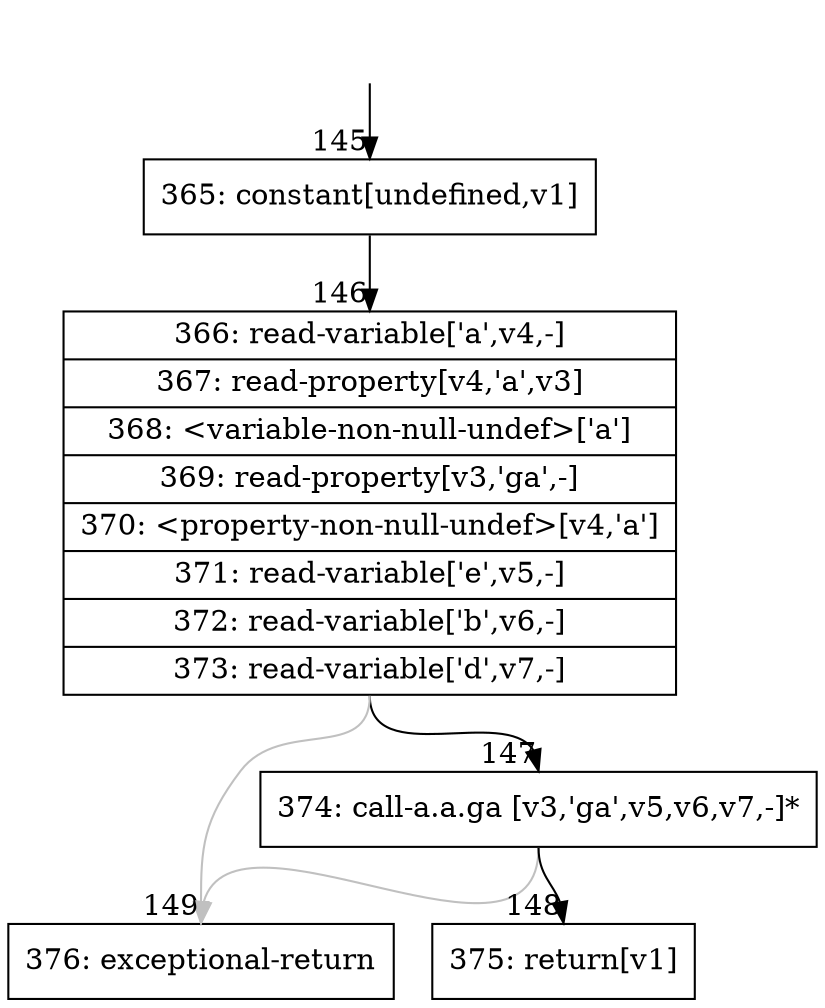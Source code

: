 digraph {
rankdir="TD"
BB_entry21[shape=none,label=""];
BB_entry21 -> BB145 [tailport=s, headport=n, headlabel="    145"]
BB145 [shape=record label="{365: constant[undefined,v1]}" ] 
BB145 -> BB146 [tailport=s, headport=n, headlabel="      146"]
BB146 [shape=record label="{366: read-variable['a',v4,-]|367: read-property[v4,'a',v3]|368: \<variable-non-null-undef\>['a']|369: read-property[v3,'ga',-]|370: \<property-non-null-undef\>[v4,'a']|371: read-variable['e',v5,-]|372: read-variable['b',v6,-]|373: read-variable['d',v7,-]}" ] 
BB146 -> BB147 [tailport=s, headport=n, headlabel="      147"]
BB146 -> BB149 [tailport=s, headport=n, color=gray, headlabel="      149"]
BB147 [shape=record label="{374: call-a.a.ga [v3,'ga',v5,v6,v7,-]*}" ] 
BB147 -> BB148 [tailport=s, headport=n, headlabel="      148"]
BB147 -> BB149 [tailport=s, headport=n, color=gray]
BB148 [shape=record label="{375: return[v1]}" ] 
BB149 [shape=record label="{376: exceptional-return}" ] 
}
